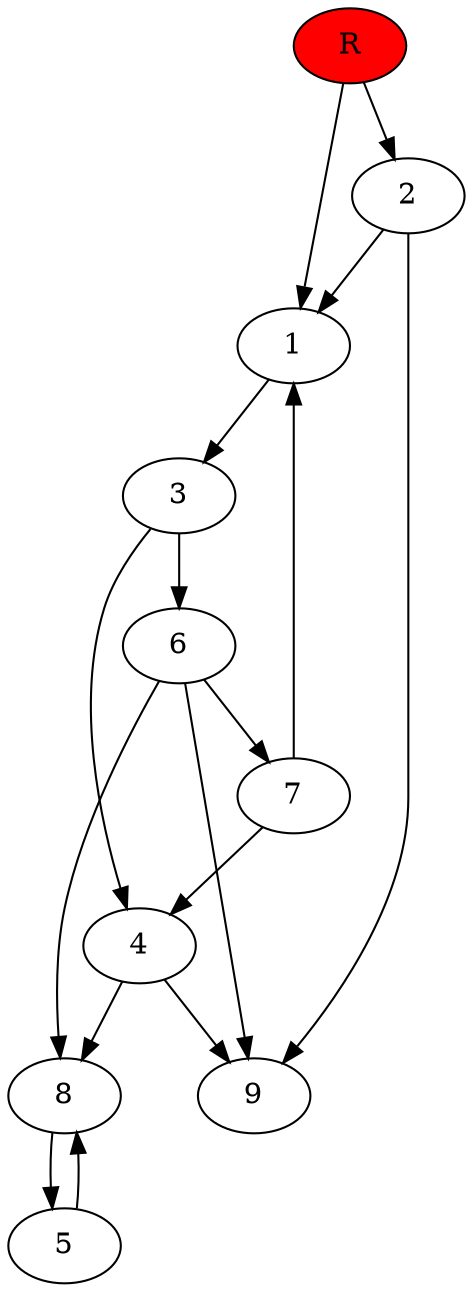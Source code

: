 digraph prb17058 {
	1
	2
	3
	4
	5
	6
	7
	8
	R [fillcolor="#ff0000" style=filled]
	1 -> 3
	2 -> 1
	2 -> 9
	3 -> 4
	3 -> 6
	4 -> 8
	4 -> 9
	5 -> 8
	6 -> 7
	6 -> 8
	6 -> 9
	7 -> 1
	7 -> 4
	8 -> 5
	R -> 1
	R -> 2
}
